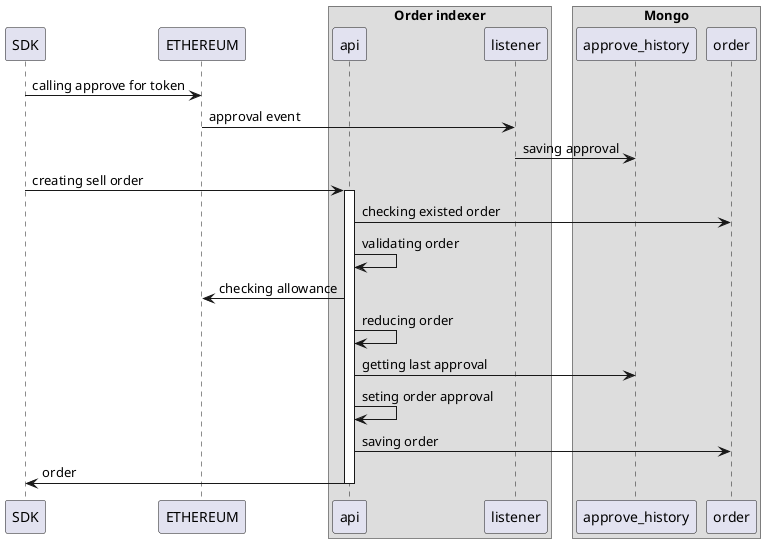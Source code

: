 @startuml

SDK -> ETHEREUM: calling approve for token
ETHEREUM -> listener: approval event
listener -> approve_history: saving approval
SDK -> api: creating sell order
activate api
api -> order: checking existed order
api -> api: validating order
api -> ETHEREUM: checking allowance
api -> api: reducing order
api -> approve_history: getting last approval
api -> api: seting order approval
api -> order: saving order
api -> SDK: order
deactivate api


box "Order indexer"
participant api
participant listener
end box

box "Mongo"
participant approve_history
participant order
end box

@enduml